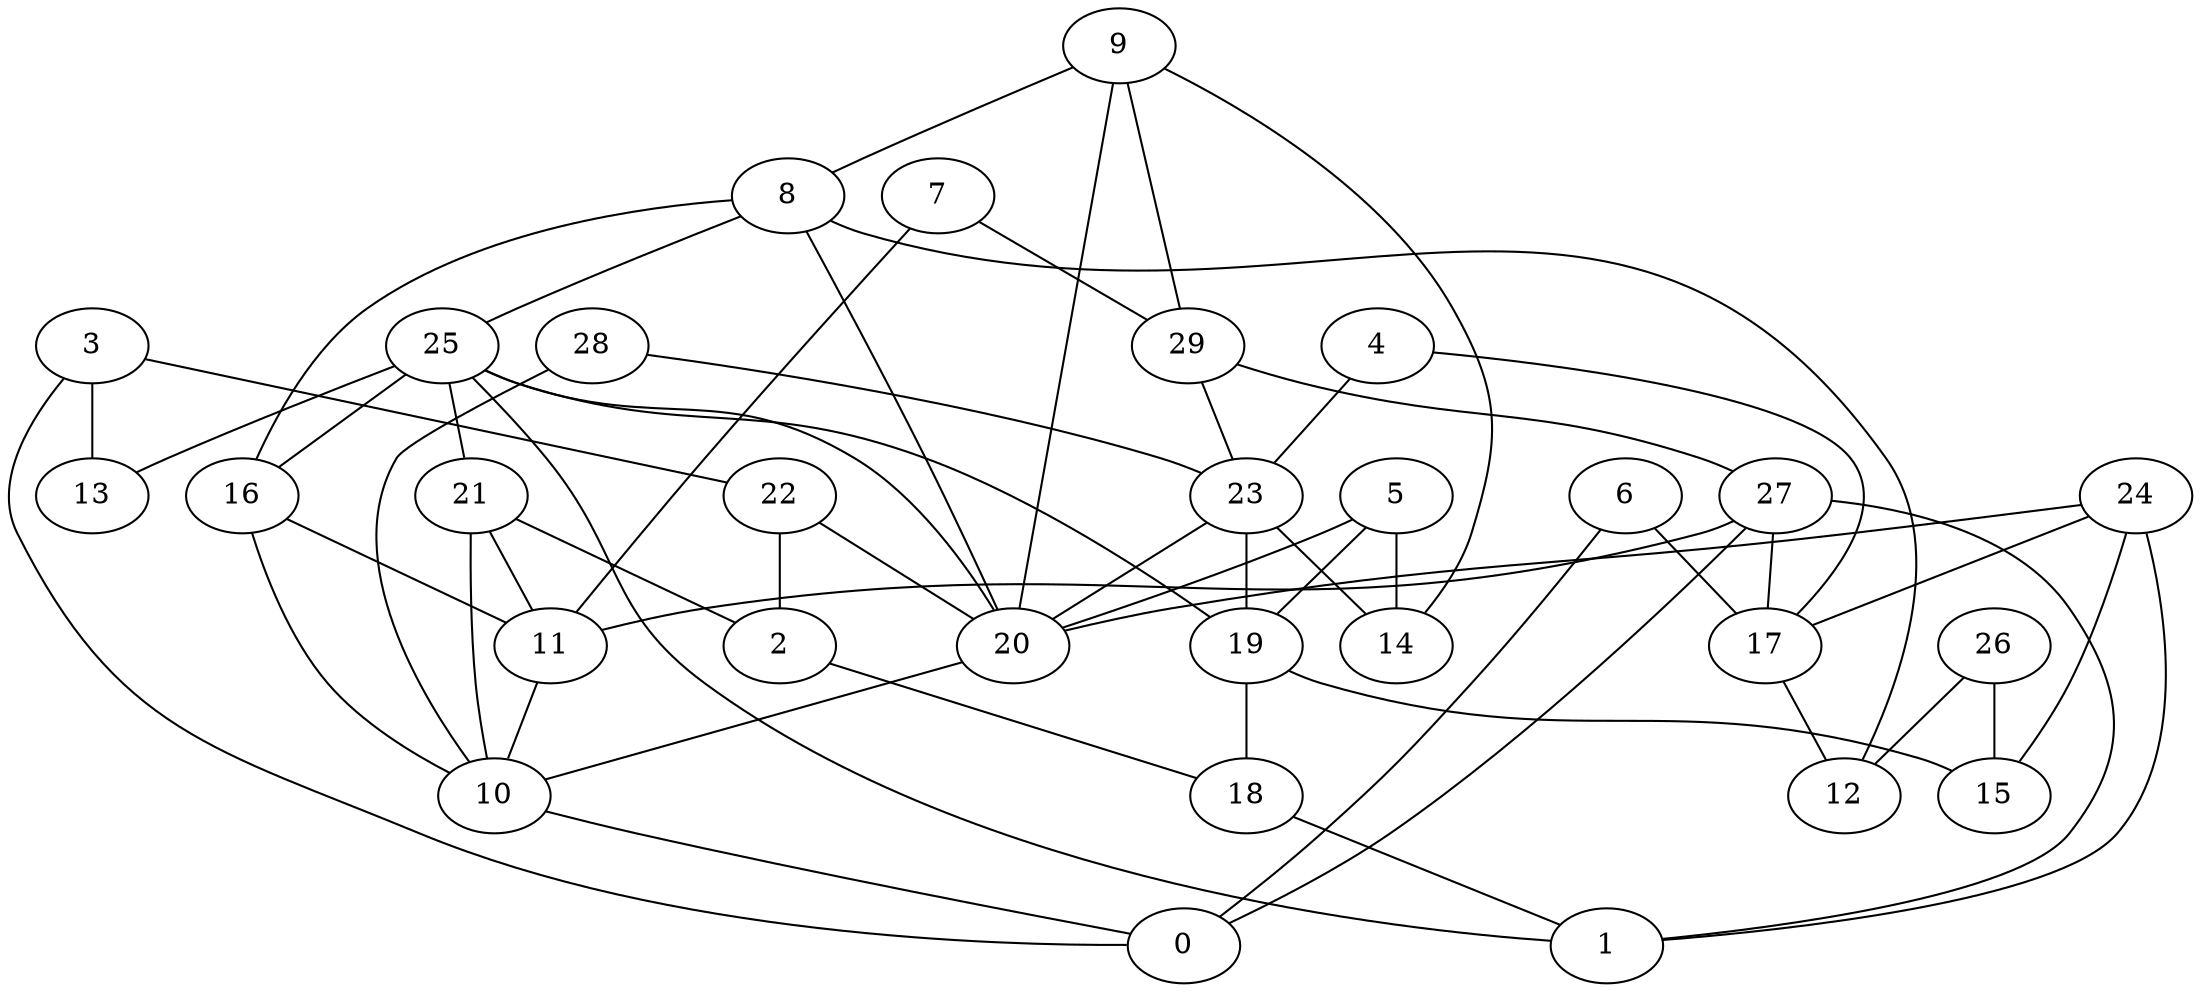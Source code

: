 digraph GG_graph {

subgraph G_graph {
edge [color = black]
"20" -> "10" [dir = none]
"16" -> "10" [dir = none]
"16" -> "11" [dir = none]
"9" -> "29" [dir = none]
"9" -> "8" [dir = none]
"9" -> "14" [dir = none]
"9" -> "20" [dir = none]
"22" -> "2" [dir = none]
"22" -> "20" [dir = none]
"27" -> "17" [dir = none]
"27" -> "11" [dir = none]
"27" -> "0" [dir = none]
"27" -> "1" [dir = none]
"29" -> "23" [dir = none]
"29" -> "27" [dir = none]
"21" -> "2" [dir = none]
"21" -> "11" [dir = none]
"21" -> "10" [dir = none]
"23" -> "14" [dir = none]
"23" -> "20" [dir = none]
"23" -> "19" [dir = none]
"18" -> "1" [dir = none]
"11" -> "10" [dir = none]
"19" -> "15" [dir = none]
"19" -> "18" [dir = none]
"3" -> "22" [dir = none]
"3" -> "0" [dir = none]
"3" -> "13" [dir = none]
"6" -> "17" [dir = none]
"6" -> "0" [dir = none]
"17" -> "12" [dir = none]
"10" -> "0" [dir = none]
"7" -> "11" [dir = none]
"7" -> "29" [dir = none]
"28" -> "10" [dir = none]
"28" -> "23" [dir = none]
"4" -> "23" [dir = none]
"4" -> "17" [dir = none]
"8" -> "16" [dir = none]
"8" -> "25" [dir = none]
"8" -> "20" [dir = none]
"8" -> "12" [dir = none]
"24" -> "1" [dir = none]
"24" -> "20" [dir = none]
"24" -> "17" [dir = none]
"24" -> "15" [dir = none]
"5" -> "19" [dir = none]
"5" -> "20" [dir = none]
"5" -> "14" [dir = none]
"25" -> "13" [dir = none]
"25" -> "20" [dir = none]
"25" -> "1" [dir = none]
"25" -> "19" [dir = none]
"25" -> "21" [dir = none]
"25" -> "16" [dir = none]
"2" -> "18" [dir = none]
"26" -> "15" [dir = none]
"26" -> "12" [dir = none]
}

}
